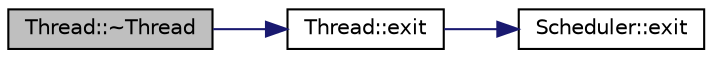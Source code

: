 digraph "Thread::~Thread"
{
  bgcolor="transparent";
  edge [fontname="Helvetica",fontsize="10",labelfontname="Helvetica",labelfontsize="10"];
  node [fontname="Helvetica",fontsize="10",shape=record];
  rankdir="LR";
  Node1 [label="Thread::~Thread",height=0.2,width=0.4,color="black", fillcolor="grey75", style="filled", fontcolor="black"];
  Node1 -> Node2 [color="midnightblue",fontsize="10",style="solid",fontname="Helvetica"];
  Node2 [label="Thread::exit",height=0.2,width=0.4,color="black",URL="$classThread.html#a89750f9023df256c125c79048f217562"];
  Node2 -> Node3 [color="midnightblue",fontsize="10",style="solid",fontname="Helvetica"];
  Node3 [label="Scheduler::exit",height=0.2,width=0.4,color="black",URL="$classScheduler.html#a7648753bdb11886d5d8ae560b7d0e52b",tooltip="Remove the currently active thread from the queue. "];
}
